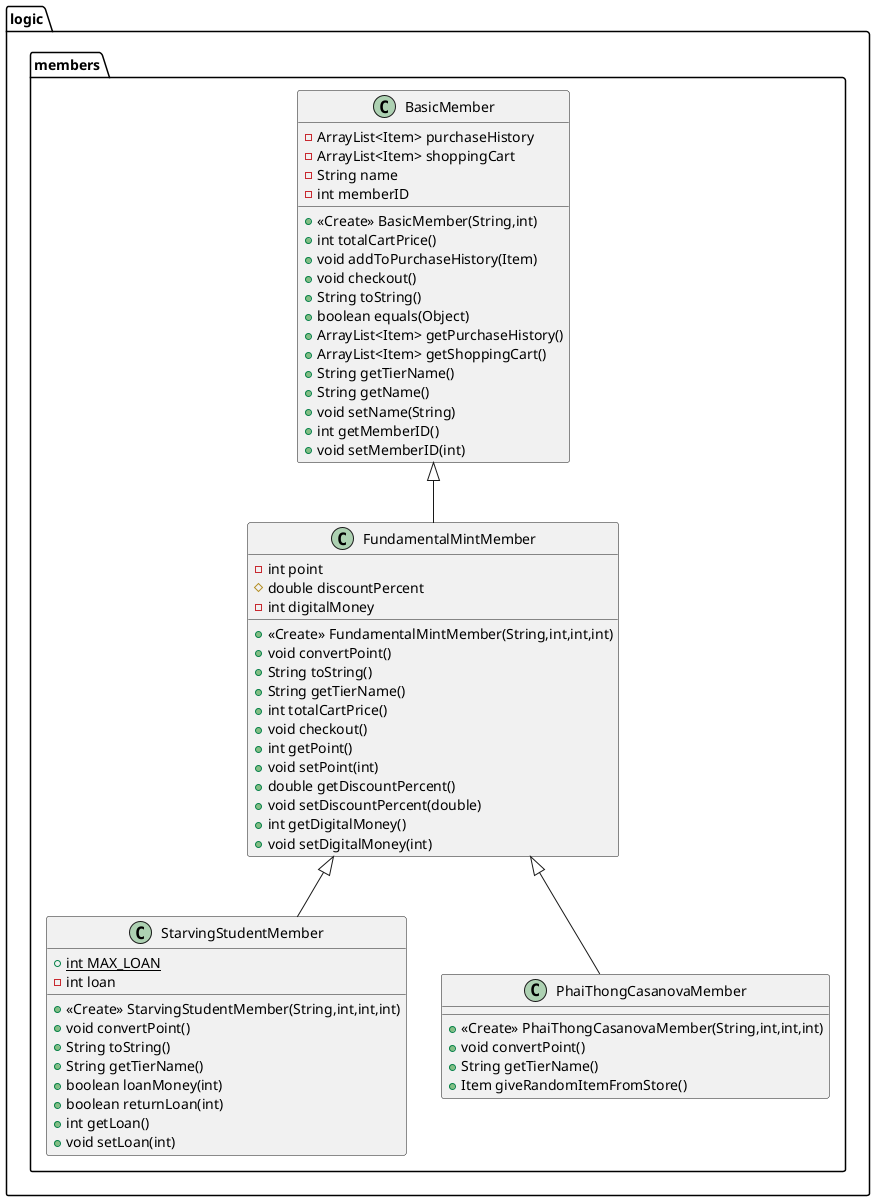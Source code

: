 @startuml
class logic.members.StarvingStudentMember {
+ {static} int MAX_LOAN
- int loan
+ <<Create>> StarvingStudentMember(String,int,int,int)
+ void convertPoint()
+ String toString()
+ String getTierName()
+ boolean loanMoney(int)
+ boolean returnLoan(int)
+ int getLoan()
+ void setLoan(int)
}
class logic.members.PhaiThongCasanovaMember {
+ <<Create>> PhaiThongCasanovaMember(String,int,int,int)
+ void convertPoint()
+ String getTierName()
+ Item giveRandomItemFromStore()
}
class logic.members.FundamentalMintMember {
- int point
# double discountPercent
- int digitalMoney
+ <<Create>> FundamentalMintMember(String,int,int,int)
+ void convertPoint()
+ String toString()
+ String getTierName()
+ int totalCartPrice()
+ void checkout()
+ int getPoint()
+ void setPoint(int)
+ double getDiscountPercent()
+ void setDiscountPercent(double)
+ int getDigitalMoney()
+ void setDigitalMoney(int)
}
class logic.members.BasicMember {
- ArrayList<Item> purchaseHistory
- ArrayList<Item> shoppingCart
- String name
- int memberID
+ <<Create>> BasicMember(String,int)
+ int totalCartPrice()
+ void addToPurchaseHistory(Item)
+ void checkout()
+ String toString()
+ boolean equals(Object)
+ ArrayList<Item> getPurchaseHistory()
+ ArrayList<Item> getShoppingCart()
+ String getTierName()
+ String getName()
+ void setName(String)
+ int getMemberID()
+ void setMemberID(int)
}


logic.members.FundamentalMintMember <|-- logic.members.StarvingStudentMember
logic.members.FundamentalMintMember <|-- logic.members.PhaiThongCasanovaMember
logic.members.BasicMember <|-- logic.members.FundamentalMintMember
@enduml